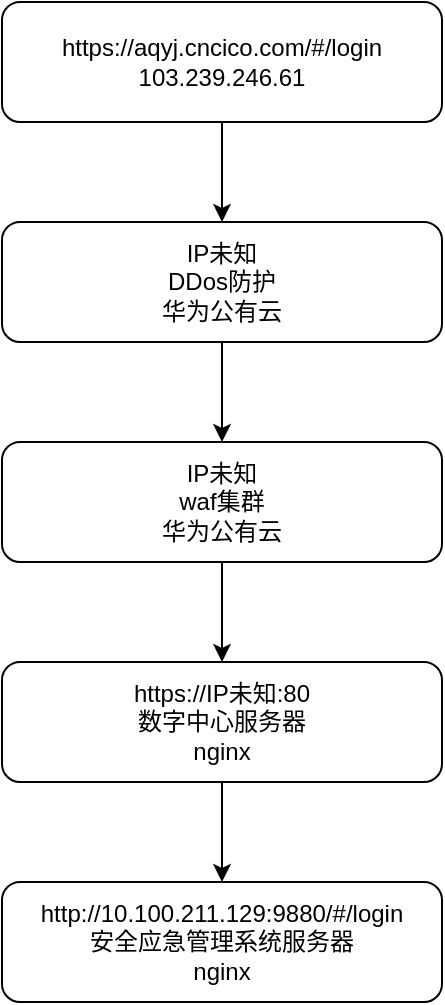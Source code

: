 <mxfile version="20.8.23" type="github">
  <diagram name="第 1 页" id="KEm2VOxG4iv8sWNIr2GJ">
    <mxGraphModel dx="1120" dy="762" grid="1" gridSize="10" guides="1" tooltips="1" connect="1" arrows="1" fold="1" page="1" pageScale="1" pageWidth="827" pageHeight="1169" math="0" shadow="0">
      <root>
        <mxCell id="0" />
        <mxCell id="1" parent="0" />
        <mxCell id="EpmfYzxE3zBYT083WcZS-1" style="edgeStyle=orthogonalEdgeStyle;rounded=0;orthogonalLoop=1;jettySize=auto;html=1;entryX=0.5;entryY=0;entryDx=0;entryDy=0;" edge="1" parent="1" source="EpmfYzxE3zBYT083WcZS-2" target="EpmfYzxE3zBYT083WcZS-9">
          <mxGeometry relative="1" as="geometry" />
        </mxCell>
        <mxCell id="EpmfYzxE3zBYT083WcZS-2" value="https://aqyj.cncico.com/#/login&lt;br&gt;103.239.246.61" style="rounded=1;whiteSpace=wrap;html=1;" vertex="1" parent="1">
          <mxGeometry x="290" y="120" width="220" height="60" as="geometry" />
        </mxCell>
        <mxCell id="EpmfYzxE3zBYT083WcZS-3" style="edgeStyle=orthogonalEdgeStyle;rounded=0;orthogonalLoop=1;jettySize=auto;html=1;" edge="1" parent="1" source="EpmfYzxE3zBYT083WcZS-4" target="EpmfYzxE3zBYT083WcZS-6">
          <mxGeometry relative="1" as="geometry" />
        </mxCell>
        <mxCell id="EpmfYzxE3zBYT083WcZS-4" value="IP未知&lt;br&gt;waf集群&lt;br&gt;华为公有云" style="rounded=1;whiteSpace=wrap;html=1;" vertex="1" parent="1">
          <mxGeometry x="290" y="340" width="220" height="60" as="geometry" />
        </mxCell>
        <mxCell id="EpmfYzxE3zBYT083WcZS-5" style="edgeStyle=orthogonalEdgeStyle;rounded=0;orthogonalLoop=1;jettySize=auto;html=1;" edge="1" parent="1" source="EpmfYzxE3zBYT083WcZS-6" target="EpmfYzxE3zBYT083WcZS-7">
          <mxGeometry relative="1" as="geometry" />
        </mxCell>
        <mxCell id="EpmfYzxE3zBYT083WcZS-6" value="https://IP未知:80&lt;br&gt;数字中心服务器&lt;br&gt;nginx" style="rounded=1;whiteSpace=wrap;html=1;" vertex="1" parent="1">
          <mxGeometry x="290" y="450" width="220" height="60" as="geometry" />
        </mxCell>
        <mxCell id="EpmfYzxE3zBYT083WcZS-7" value="http://10.100.211.129:9880/#/login&lt;br&gt;安全应急管理系统服务器&lt;br&gt;nginx" style="rounded=1;whiteSpace=wrap;html=1;" vertex="1" parent="1">
          <mxGeometry x="290" y="560" width="220" height="60" as="geometry" />
        </mxCell>
        <mxCell id="EpmfYzxE3zBYT083WcZS-8" style="edgeStyle=orthogonalEdgeStyle;rounded=0;orthogonalLoop=1;jettySize=auto;html=1;" edge="1" parent="1" source="EpmfYzxE3zBYT083WcZS-9" target="EpmfYzxE3zBYT083WcZS-4">
          <mxGeometry relative="1" as="geometry" />
        </mxCell>
        <mxCell id="EpmfYzxE3zBYT083WcZS-9" value="IP未知&lt;br&gt;DDos防护&lt;br&gt;华为公有云" style="rounded=1;whiteSpace=wrap;html=1;" vertex="1" parent="1">
          <mxGeometry x="290" y="230" width="220" height="60" as="geometry" />
        </mxCell>
      </root>
    </mxGraphModel>
  </diagram>
</mxfile>
